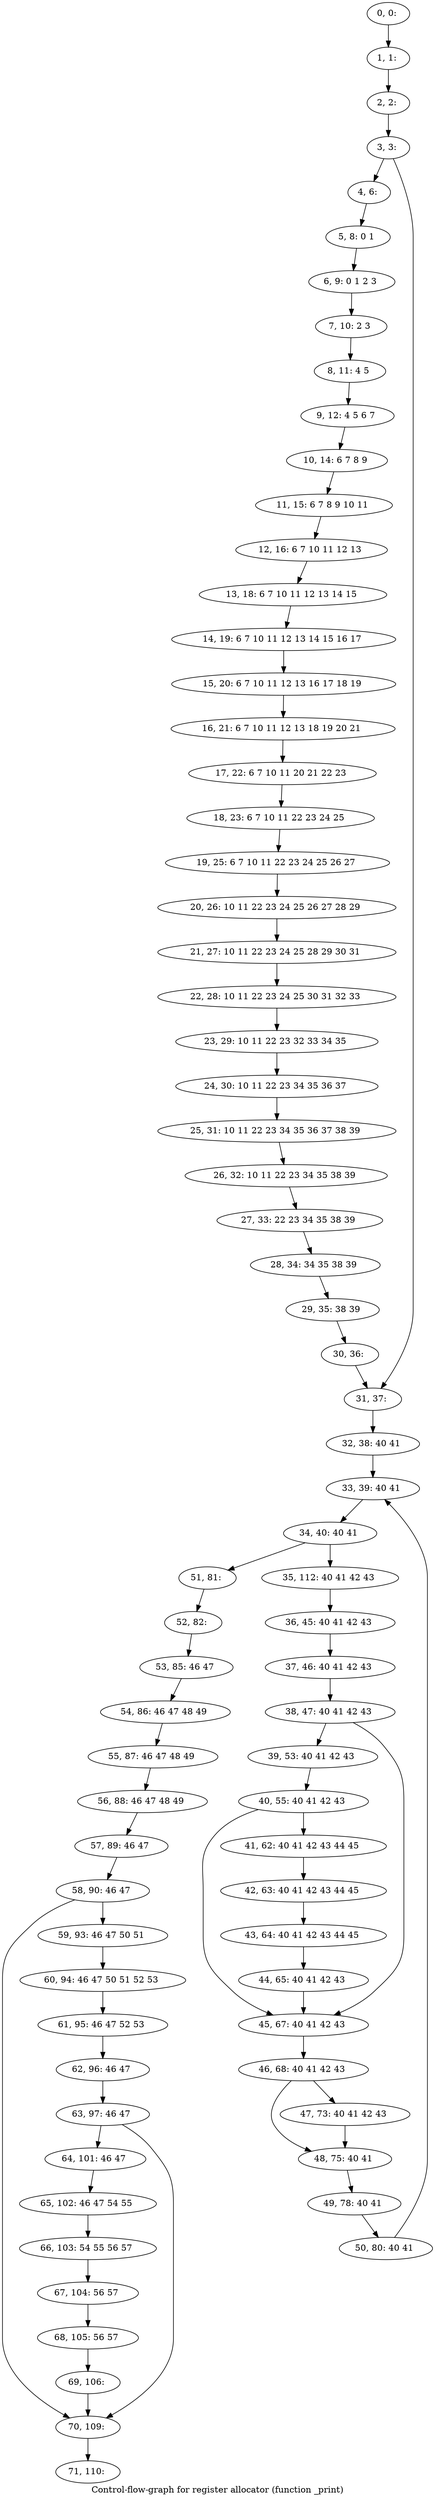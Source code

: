 digraph G {
graph [label="Control-flow-graph for register allocator (function _print)"]
0[label="0, 0: "];
1[label="1, 1: "];
2[label="2, 2: "];
3[label="3, 3: "];
4[label="4, 6: "];
5[label="5, 8: 0 1 "];
6[label="6, 9: 0 1 2 3 "];
7[label="7, 10: 2 3 "];
8[label="8, 11: 4 5 "];
9[label="9, 12: 4 5 6 7 "];
10[label="10, 14: 6 7 8 9 "];
11[label="11, 15: 6 7 8 9 10 11 "];
12[label="12, 16: 6 7 10 11 12 13 "];
13[label="13, 18: 6 7 10 11 12 13 14 15 "];
14[label="14, 19: 6 7 10 11 12 13 14 15 16 17 "];
15[label="15, 20: 6 7 10 11 12 13 16 17 18 19 "];
16[label="16, 21: 6 7 10 11 12 13 18 19 20 21 "];
17[label="17, 22: 6 7 10 11 20 21 22 23 "];
18[label="18, 23: 6 7 10 11 22 23 24 25 "];
19[label="19, 25: 6 7 10 11 22 23 24 25 26 27 "];
20[label="20, 26: 10 11 22 23 24 25 26 27 28 29 "];
21[label="21, 27: 10 11 22 23 24 25 28 29 30 31 "];
22[label="22, 28: 10 11 22 23 24 25 30 31 32 33 "];
23[label="23, 29: 10 11 22 23 32 33 34 35 "];
24[label="24, 30: 10 11 22 23 34 35 36 37 "];
25[label="25, 31: 10 11 22 23 34 35 36 37 38 39 "];
26[label="26, 32: 10 11 22 23 34 35 38 39 "];
27[label="27, 33: 22 23 34 35 38 39 "];
28[label="28, 34: 34 35 38 39 "];
29[label="29, 35: 38 39 "];
30[label="30, 36: "];
31[label="31, 37: "];
32[label="32, 38: 40 41 "];
33[label="33, 39: 40 41 "];
34[label="34, 40: 40 41 "];
35[label="35, 112: 40 41 42 43 "];
36[label="36, 45: 40 41 42 43 "];
37[label="37, 46: 40 41 42 43 "];
38[label="38, 47: 40 41 42 43 "];
39[label="39, 53: 40 41 42 43 "];
40[label="40, 55: 40 41 42 43 "];
41[label="41, 62: 40 41 42 43 44 45 "];
42[label="42, 63: 40 41 42 43 44 45 "];
43[label="43, 64: 40 41 42 43 44 45 "];
44[label="44, 65: 40 41 42 43 "];
45[label="45, 67: 40 41 42 43 "];
46[label="46, 68: 40 41 42 43 "];
47[label="47, 73: 40 41 42 43 "];
48[label="48, 75: 40 41 "];
49[label="49, 78: 40 41 "];
50[label="50, 80: 40 41 "];
51[label="51, 81: "];
52[label="52, 82: "];
53[label="53, 85: 46 47 "];
54[label="54, 86: 46 47 48 49 "];
55[label="55, 87: 46 47 48 49 "];
56[label="56, 88: 46 47 48 49 "];
57[label="57, 89: 46 47 "];
58[label="58, 90: 46 47 "];
59[label="59, 93: 46 47 50 51 "];
60[label="60, 94: 46 47 50 51 52 53 "];
61[label="61, 95: 46 47 52 53 "];
62[label="62, 96: 46 47 "];
63[label="63, 97: 46 47 "];
64[label="64, 101: 46 47 "];
65[label="65, 102: 46 47 54 55 "];
66[label="66, 103: 54 55 56 57 "];
67[label="67, 104: 56 57 "];
68[label="68, 105: 56 57 "];
69[label="69, 106: "];
70[label="70, 109: "];
71[label="71, 110: "];
0->1 ;
1->2 ;
2->3 ;
3->4 ;
3->31 ;
4->5 ;
5->6 ;
6->7 ;
7->8 ;
8->9 ;
9->10 ;
10->11 ;
11->12 ;
12->13 ;
13->14 ;
14->15 ;
15->16 ;
16->17 ;
17->18 ;
18->19 ;
19->20 ;
20->21 ;
21->22 ;
22->23 ;
23->24 ;
24->25 ;
25->26 ;
26->27 ;
27->28 ;
28->29 ;
29->30 ;
30->31 ;
31->32 ;
32->33 ;
33->34 ;
34->35 ;
34->51 ;
35->36 ;
36->37 ;
37->38 ;
38->39 ;
38->45 ;
39->40 ;
40->41 ;
40->45 ;
41->42 ;
42->43 ;
43->44 ;
44->45 ;
45->46 ;
46->47 ;
46->48 ;
47->48 ;
48->49 ;
49->50 ;
50->33 ;
51->52 ;
52->53 ;
53->54 ;
54->55 ;
55->56 ;
56->57 ;
57->58 ;
58->59 ;
58->70 ;
59->60 ;
60->61 ;
61->62 ;
62->63 ;
63->64 ;
63->70 ;
64->65 ;
65->66 ;
66->67 ;
67->68 ;
68->69 ;
69->70 ;
70->71 ;
}
